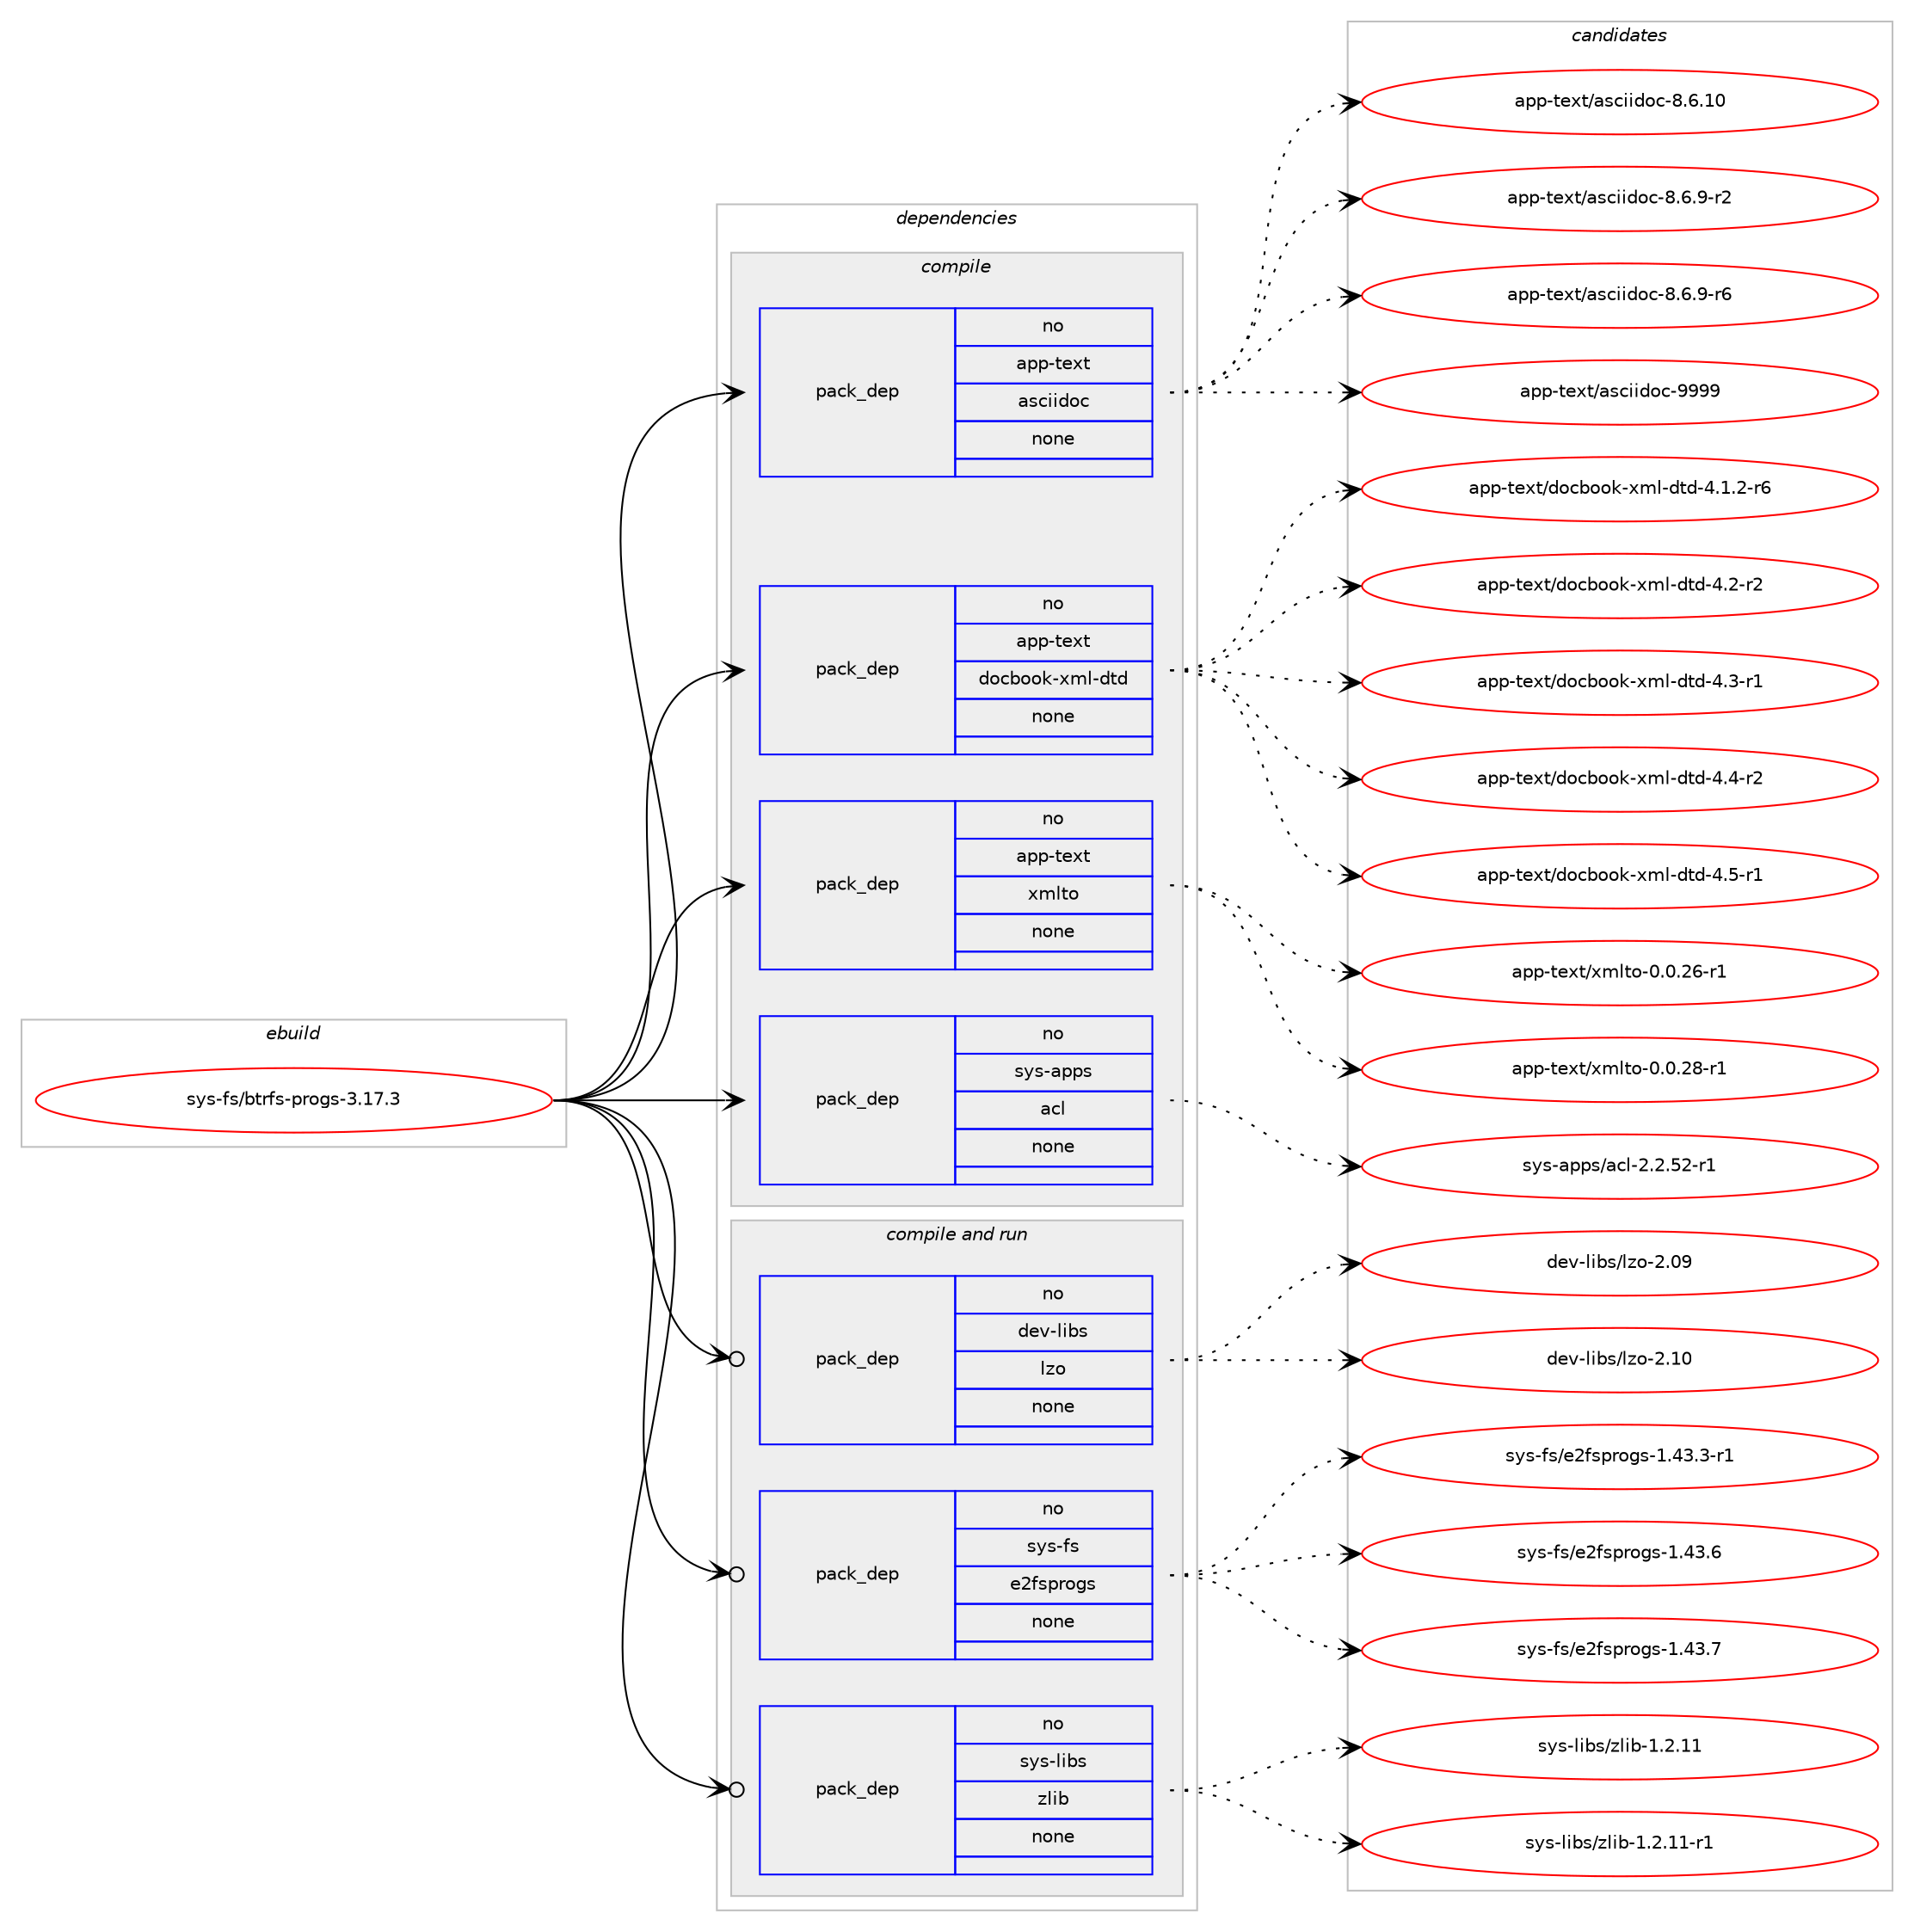 digraph prolog {

# *************
# Graph options
# *************

newrank=true;
concentrate=true;
compound=true;
graph [rankdir=LR,fontname=Helvetica,fontsize=10,ranksep=1.5];#, ranksep=2.5, nodesep=0.2];
edge  [arrowhead=vee];
node  [fontname=Helvetica,fontsize=10];

# **********
# The ebuild
# **********

subgraph cluster_leftcol {
color=gray;
rank=same;
label=<<i>ebuild</i>>;
id [label="sys-fs/btrfs-progs-3.17.3", color=red, width=4, href="../sys-fs/btrfs-progs-3.17.3.svg"];
}

# ****************
# The dependencies
# ****************

subgraph cluster_midcol {
color=gray;
label=<<i>dependencies</i>>;
subgraph cluster_compile {
fillcolor="#eeeeee";
style=filled;
label=<<i>compile</i>>;
subgraph pack362020 {
dependency487174 [label=<<TABLE BORDER="0" CELLBORDER="1" CELLSPACING="0" CELLPADDING="4" WIDTH="220"><TR><TD ROWSPAN="6" CELLPADDING="30">pack_dep</TD></TR><TR><TD WIDTH="110">no</TD></TR><TR><TD>app-text</TD></TR><TR><TD>asciidoc</TD></TR><TR><TD>none</TD></TR><TR><TD></TD></TR></TABLE>>, shape=none, color=blue];
}
id:e -> dependency487174:w [weight=20,style="solid",arrowhead="vee"];
subgraph pack362021 {
dependency487175 [label=<<TABLE BORDER="0" CELLBORDER="1" CELLSPACING="0" CELLPADDING="4" WIDTH="220"><TR><TD ROWSPAN="6" CELLPADDING="30">pack_dep</TD></TR><TR><TD WIDTH="110">no</TD></TR><TR><TD>app-text</TD></TR><TR><TD>docbook-xml-dtd</TD></TR><TR><TD>none</TD></TR><TR><TD></TD></TR></TABLE>>, shape=none, color=blue];
}
id:e -> dependency487175:w [weight=20,style="solid",arrowhead="vee"];
subgraph pack362022 {
dependency487176 [label=<<TABLE BORDER="0" CELLBORDER="1" CELLSPACING="0" CELLPADDING="4" WIDTH="220"><TR><TD ROWSPAN="6" CELLPADDING="30">pack_dep</TD></TR><TR><TD WIDTH="110">no</TD></TR><TR><TD>app-text</TD></TR><TR><TD>xmlto</TD></TR><TR><TD>none</TD></TR><TR><TD></TD></TR></TABLE>>, shape=none, color=blue];
}
id:e -> dependency487176:w [weight=20,style="solid",arrowhead="vee"];
subgraph pack362023 {
dependency487177 [label=<<TABLE BORDER="0" CELLBORDER="1" CELLSPACING="0" CELLPADDING="4" WIDTH="220"><TR><TD ROWSPAN="6" CELLPADDING="30">pack_dep</TD></TR><TR><TD WIDTH="110">no</TD></TR><TR><TD>sys-apps</TD></TR><TR><TD>acl</TD></TR><TR><TD>none</TD></TR><TR><TD></TD></TR></TABLE>>, shape=none, color=blue];
}
id:e -> dependency487177:w [weight=20,style="solid",arrowhead="vee"];
}
subgraph cluster_compileandrun {
fillcolor="#eeeeee";
style=filled;
label=<<i>compile and run</i>>;
subgraph pack362024 {
dependency487178 [label=<<TABLE BORDER="0" CELLBORDER="1" CELLSPACING="0" CELLPADDING="4" WIDTH="220"><TR><TD ROWSPAN="6" CELLPADDING="30">pack_dep</TD></TR><TR><TD WIDTH="110">no</TD></TR><TR><TD>dev-libs</TD></TR><TR><TD>lzo</TD></TR><TR><TD>none</TD></TR><TR><TD></TD></TR></TABLE>>, shape=none, color=blue];
}
id:e -> dependency487178:w [weight=20,style="solid",arrowhead="odotvee"];
subgraph pack362025 {
dependency487179 [label=<<TABLE BORDER="0" CELLBORDER="1" CELLSPACING="0" CELLPADDING="4" WIDTH="220"><TR><TD ROWSPAN="6" CELLPADDING="30">pack_dep</TD></TR><TR><TD WIDTH="110">no</TD></TR><TR><TD>sys-fs</TD></TR><TR><TD>e2fsprogs</TD></TR><TR><TD>none</TD></TR><TR><TD></TD></TR></TABLE>>, shape=none, color=blue];
}
id:e -> dependency487179:w [weight=20,style="solid",arrowhead="odotvee"];
subgraph pack362026 {
dependency487180 [label=<<TABLE BORDER="0" CELLBORDER="1" CELLSPACING="0" CELLPADDING="4" WIDTH="220"><TR><TD ROWSPAN="6" CELLPADDING="30">pack_dep</TD></TR><TR><TD WIDTH="110">no</TD></TR><TR><TD>sys-libs</TD></TR><TR><TD>zlib</TD></TR><TR><TD>none</TD></TR><TR><TD></TD></TR></TABLE>>, shape=none, color=blue];
}
id:e -> dependency487180:w [weight=20,style="solid",arrowhead="odotvee"];
}
subgraph cluster_run {
fillcolor="#eeeeee";
style=filled;
label=<<i>run</i>>;
}
}

# **************
# The candidates
# **************

subgraph cluster_choices {
rank=same;
color=gray;
label=<<i>candidates</i>>;

subgraph choice362020 {
color=black;
nodesep=1;
choice97112112451161011201164797115991051051001119945564654464948 [label="app-text/asciidoc-8.6.10", color=red, width=4,href="../app-text/asciidoc-8.6.10.svg"];
choice9711211245116101120116479711599105105100111994556465446574511450 [label="app-text/asciidoc-8.6.9-r2", color=red, width=4,href="../app-text/asciidoc-8.6.9-r2.svg"];
choice9711211245116101120116479711599105105100111994556465446574511454 [label="app-text/asciidoc-8.6.9-r6", color=red, width=4,href="../app-text/asciidoc-8.6.9-r6.svg"];
choice9711211245116101120116479711599105105100111994557575757 [label="app-text/asciidoc-9999", color=red, width=4,href="../app-text/asciidoc-9999.svg"];
dependency487174:e -> choice97112112451161011201164797115991051051001119945564654464948:w [style=dotted,weight="100"];
dependency487174:e -> choice9711211245116101120116479711599105105100111994556465446574511450:w [style=dotted,weight="100"];
dependency487174:e -> choice9711211245116101120116479711599105105100111994556465446574511454:w [style=dotted,weight="100"];
dependency487174:e -> choice9711211245116101120116479711599105105100111994557575757:w [style=dotted,weight="100"];
}
subgraph choice362021 {
color=black;
nodesep=1;
choice971121124511610112011647100111999811111110745120109108451001161004552464946504511454 [label="app-text/docbook-xml-dtd-4.1.2-r6", color=red, width=4,href="../app-text/docbook-xml-dtd-4.1.2-r6.svg"];
choice97112112451161011201164710011199981111111074512010910845100116100455246504511450 [label="app-text/docbook-xml-dtd-4.2-r2", color=red, width=4,href="../app-text/docbook-xml-dtd-4.2-r2.svg"];
choice97112112451161011201164710011199981111111074512010910845100116100455246514511449 [label="app-text/docbook-xml-dtd-4.3-r1", color=red, width=4,href="../app-text/docbook-xml-dtd-4.3-r1.svg"];
choice97112112451161011201164710011199981111111074512010910845100116100455246524511450 [label="app-text/docbook-xml-dtd-4.4-r2", color=red, width=4,href="../app-text/docbook-xml-dtd-4.4-r2.svg"];
choice97112112451161011201164710011199981111111074512010910845100116100455246534511449 [label="app-text/docbook-xml-dtd-4.5-r1", color=red, width=4,href="../app-text/docbook-xml-dtd-4.5-r1.svg"];
dependency487175:e -> choice971121124511610112011647100111999811111110745120109108451001161004552464946504511454:w [style=dotted,weight="100"];
dependency487175:e -> choice97112112451161011201164710011199981111111074512010910845100116100455246504511450:w [style=dotted,weight="100"];
dependency487175:e -> choice97112112451161011201164710011199981111111074512010910845100116100455246514511449:w [style=dotted,weight="100"];
dependency487175:e -> choice97112112451161011201164710011199981111111074512010910845100116100455246524511450:w [style=dotted,weight="100"];
dependency487175:e -> choice97112112451161011201164710011199981111111074512010910845100116100455246534511449:w [style=dotted,weight="100"];
}
subgraph choice362022 {
color=black;
nodesep=1;
choice971121124511610112011647120109108116111454846484650544511449 [label="app-text/xmlto-0.0.26-r1", color=red, width=4,href="../app-text/xmlto-0.0.26-r1.svg"];
choice971121124511610112011647120109108116111454846484650564511449 [label="app-text/xmlto-0.0.28-r1", color=red, width=4,href="../app-text/xmlto-0.0.28-r1.svg"];
dependency487176:e -> choice971121124511610112011647120109108116111454846484650544511449:w [style=dotted,weight="100"];
dependency487176:e -> choice971121124511610112011647120109108116111454846484650564511449:w [style=dotted,weight="100"];
}
subgraph choice362023 {
color=black;
nodesep=1;
choice1151211154597112112115479799108455046504653504511449 [label="sys-apps/acl-2.2.52-r1", color=red, width=4,href="../sys-apps/acl-2.2.52-r1.svg"];
dependency487177:e -> choice1151211154597112112115479799108455046504653504511449:w [style=dotted,weight="100"];
}
subgraph choice362024 {
color=black;
nodesep=1;
choice1001011184510810598115471081221114550464857 [label="dev-libs/lzo-2.09", color=red, width=4,href="../dev-libs/lzo-2.09.svg"];
choice1001011184510810598115471081221114550464948 [label="dev-libs/lzo-2.10", color=red, width=4,href="../dev-libs/lzo-2.10.svg"];
dependency487178:e -> choice1001011184510810598115471081221114550464857:w [style=dotted,weight="100"];
dependency487178:e -> choice1001011184510810598115471081221114550464948:w [style=dotted,weight="100"];
}
subgraph choice362025 {
color=black;
nodesep=1;
choice115121115451021154710150102115112114111103115454946525146514511449 [label="sys-fs/e2fsprogs-1.43.3-r1", color=red, width=4,href="../sys-fs/e2fsprogs-1.43.3-r1.svg"];
choice11512111545102115471015010211511211411110311545494652514654 [label="sys-fs/e2fsprogs-1.43.6", color=red, width=4,href="../sys-fs/e2fsprogs-1.43.6.svg"];
choice11512111545102115471015010211511211411110311545494652514655 [label="sys-fs/e2fsprogs-1.43.7", color=red, width=4,href="../sys-fs/e2fsprogs-1.43.7.svg"];
dependency487179:e -> choice115121115451021154710150102115112114111103115454946525146514511449:w [style=dotted,weight="100"];
dependency487179:e -> choice11512111545102115471015010211511211411110311545494652514654:w [style=dotted,weight="100"];
dependency487179:e -> choice11512111545102115471015010211511211411110311545494652514655:w [style=dotted,weight="100"];
}
subgraph choice362026 {
color=black;
nodesep=1;
choice1151211154510810598115471221081059845494650464949 [label="sys-libs/zlib-1.2.11", color=red, width=4,href="../sys-libs/zlib-1.2.11.svg"];
choice11512111545108105981154712210810598454946504649494511449 [label="sys-libs/zlib-1.2.11-r1", color=red, width=4,href="../sys-libs/zlib-1.2.11-r1.svg"];
dependency487180:e -> choice1151211154510810598115471221081059845494650464949:w [style=dotted,weight="100"];
dependency487180:e -> choice11512111545108105981154712210810598454946504649494511449:w [style=dotted,weight="100"];
}
}

}
